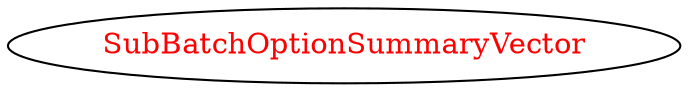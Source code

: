 digraph dependencyGraph {
 concentrate=true;
 ranksep="2.0";
 rankdir="LR"; 
 splines="ortho";
"SubBatchOptionSummaryVector" [fontcolor="red"];
}